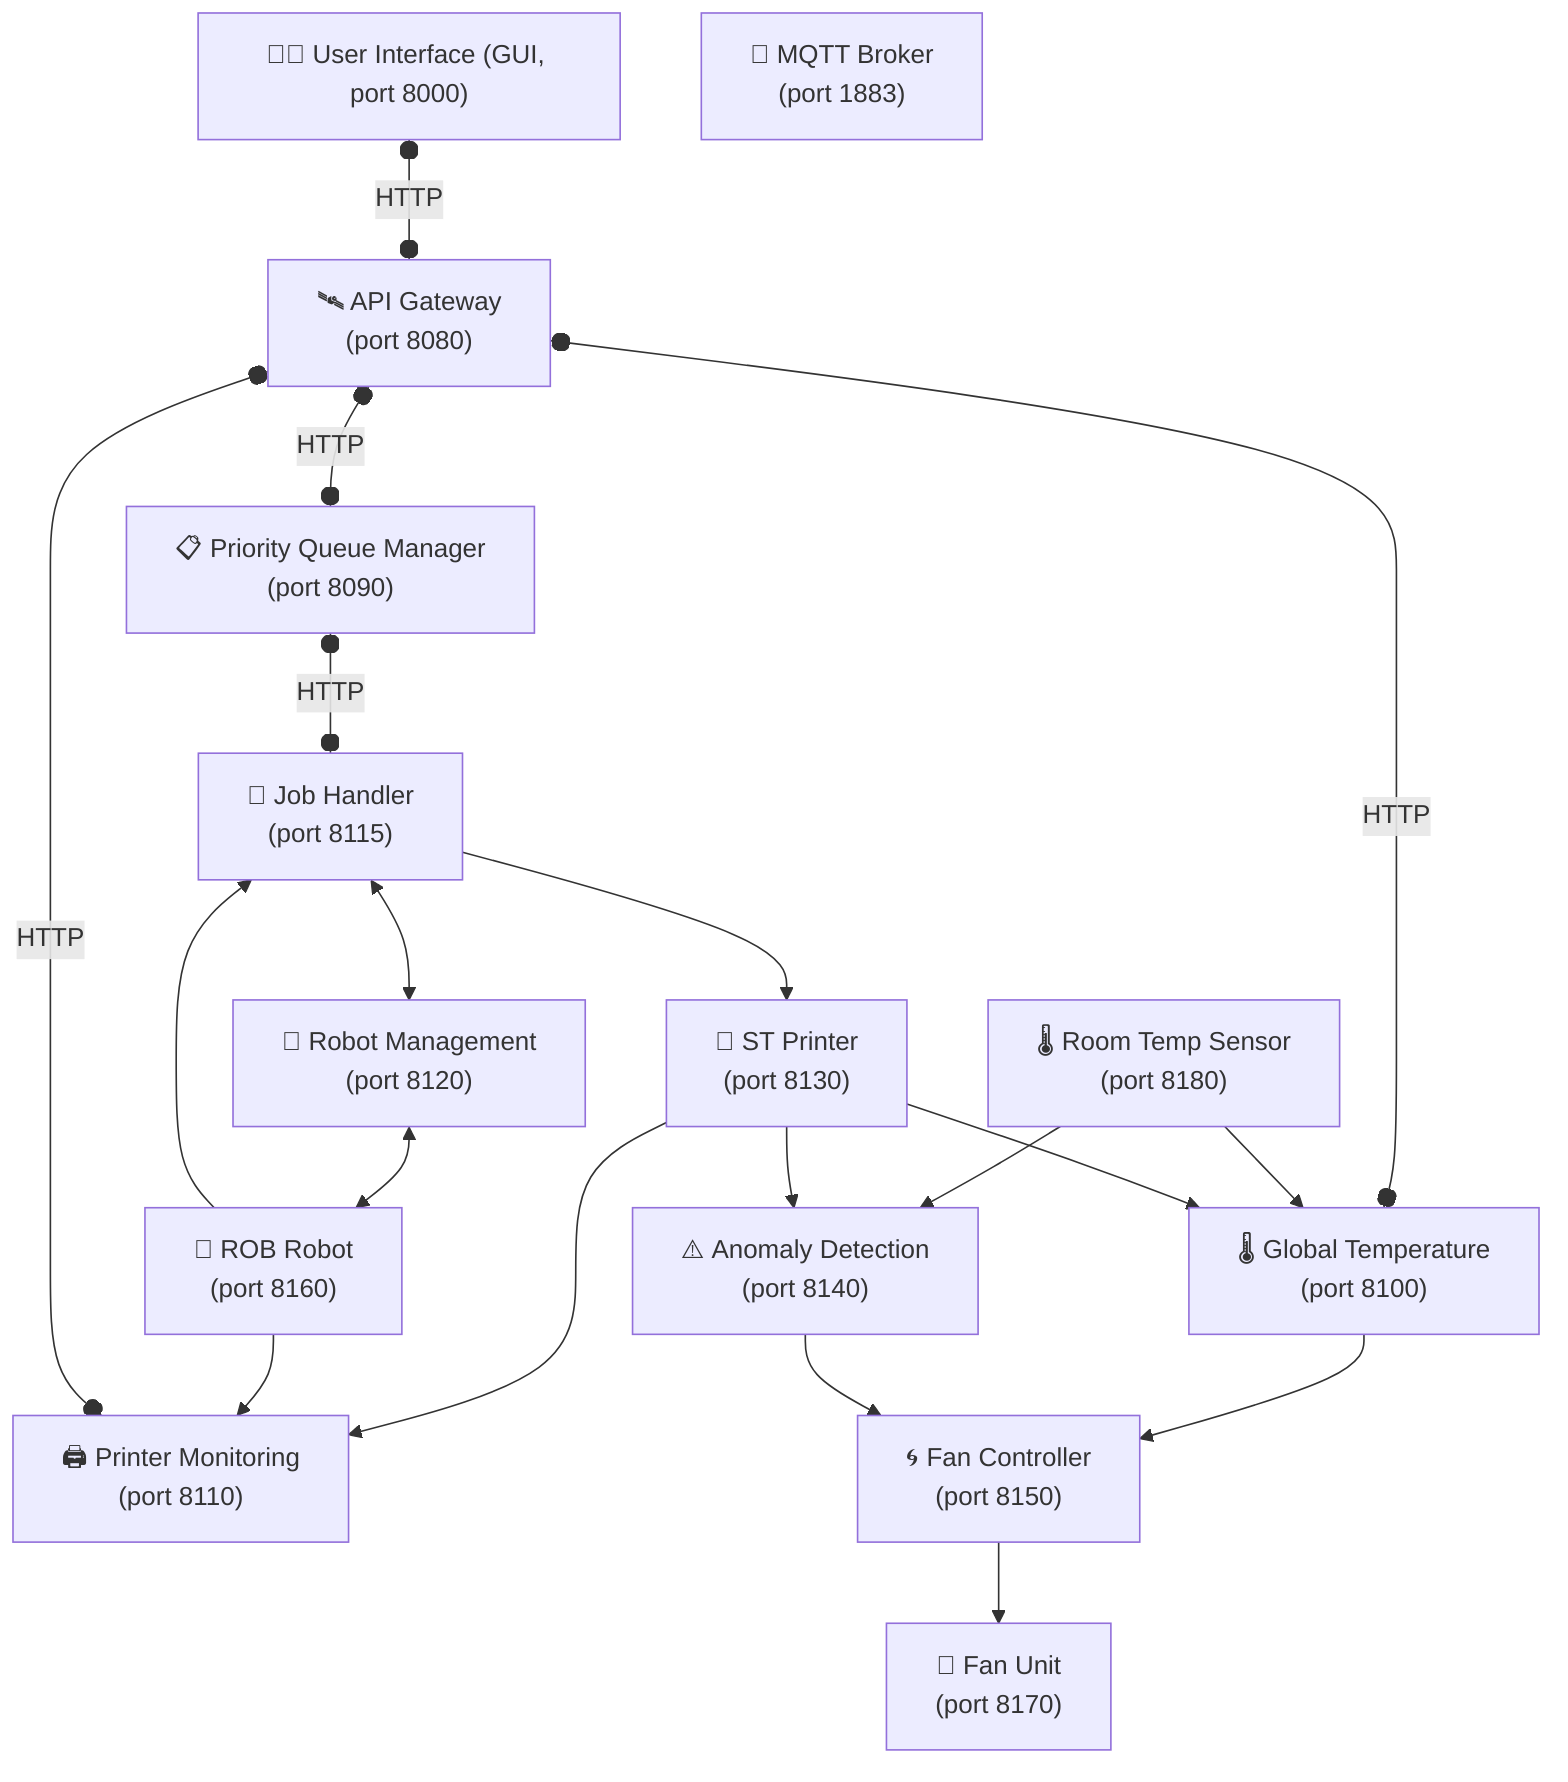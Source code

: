 flowchart TB

%% User Interaction Layer
GUI["🧑‍💻 User Interface (GUI, port 8000)"]

%% HTTP Communication Layer
APIGW["🛰 API Gateway 
(port 8080)"]
QueueMgr["📋 Priority Queue Manager 
(port 8090)"]
TempGlobal["🌡 Global Temperature 
(port 8100)"]
PrinterMon["🖨 Printer Monitoring 
(port 8110)"]

%% MQTT Communication Layer
JobHandler["🧠 Job Handler 
(port 8115)"]
Planning["🧭 Robot Management 
(port 8120)"]
ST["🧱 ST Printer 
(port 8130)"]
Anomaly["⚠️ Anomaly Detection 
(port 8140)"]
FanCtrl["🌀 Fan Controller 
(port 8150)"]

%% MQTT Broker
Broker["🔗 MQTT Broker 
(port 1883)"]

%% Device Layer (emoji-enhanced)
Robot["🤖 ROB Robot
(port 8160)"]
Fan["💨 Fan Unit
(port 8170)"]
TempSensor["🌡 Room Temp Sensor
(port 8180)"]

%% Data Flow 
GUI o--o|HTTP| APIGW
APIGW o--o|HTTP| QueueMgr
APIGW o--o|HTTP| TempGlobal
QueueMgr o--o|HTTP| JobHandler

TempSensor --> TempGlobal
JobHandler <--> Planning

ST --> TempGlobal 
ST --> PrinterMon
%% JobHandler --> PrinterMon (Real topic subscription)
JobHandler --> ST

Planning <--> Robot
Robot --> PrinterMon
Robot --> JobHandler 

APIGW o--o|HTTP| PrinterMon

TempGlobal --> FanCtrl
FanCtrl --> Fan

TempSensor --> Anomaly
ST --> Anomaly
Anomaly --> FanCtrl